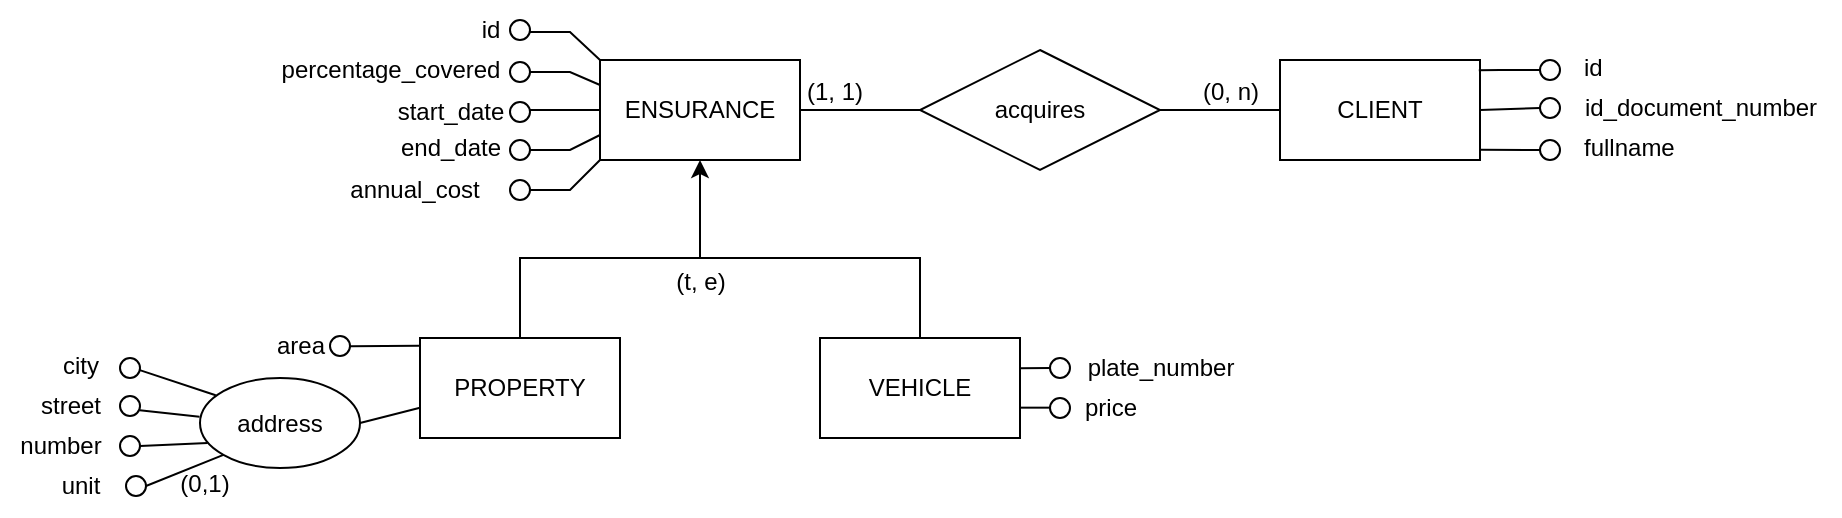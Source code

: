 <mxfile version="26.2.9">
  <diagram name="Page-1" id="vHG7mOKKZMKuYX-PGG-n">
    <mxGraphModel dx="984" dy="615" grid="1" gridSize="10" guides="1" tooltips="1" connect="1" arrows="1" fold="1" page="1" pageScale="1" pageWidth="1100" pageHeight="850" math="0" shadow="0">
      <root>
        <mxCell id="0" />
        <mxCell id="1" parent="0" />
        <mxCell id="097z2trLRk12nKmmqsXY-2" value="ENSURANCE" style="rounded=0;whiteSpace=wrap;html=1;fillColor=none;" parent="1" vertex="1">
          <mxGeometry x="390" y="341" width="100" height="50" as="geometry" />
        </mxCell>
        <mxCell id="097z2trLRk12nKmmqsXY-5" value="&lt;div&gt;acquires&lt;/div&gt;" style="shape=rhombus;perimeter=rhombusPerimeter;whiteSpace=wrap;html=1;align=center;fillColor=none;" parent="1" vertex="1">
          <mxGeometry x="550" y="336" width="120" height="60" as="geometry" />
        </mxCell>
        <mxCell id="097z2trLRk12nKmmqsXY-6" value="" style="endArrow=none;html=1;rounded=0;entryX=0;entryY=0.5;entryDx=0;entryDy=0;exitX=1;exitY=0.5;exitDx=0;exitDy=0;" parent="1" source="097z2trLRk12nKmmqsXY-2" target="097z2trLRk12nKmmqsXY-5" edge="1">
          <mxGeometry width="50" height="50" relative="1" as="geometry">
            <mxPoint x="590" y="450" as="sourcePoint" />
            <mxPoint x="640" y="400" as="targetPoint" />
          </mxGeometry>
        </mxCell>
        <mxCell id="097z2trLRk12nKmmqsXY-7" value="" style="endArrow=none;html=1;rounded=0;exitX=1;exitY=0.5;exitDx=0;exitDy=0;entryX=0;entryY=0.5;entryDx=0;entryDy=0;" parent="1" edge="1" target="097z2trLRk12nKmmqsXY-31" source="097z2trLRk12nKmmqsXY-5">
          <mxGeometry width="50" height="50" relative="1" as="geometry">
            <mxPoint x="660" y="365.68" as="sourcePoint" />
            <mxPoint x="731.1" y="366.33" as="targetPoint" />
          </mxGeometry>
        </mxCell>
        <mxCell id="097z2trLRk12nKmmqsXY-9" value="" style="ellipse;whiteSpace=wrap;html=1;aspect=fixed;" parent="1" vertex="1">
          <mxGeometry x="345" y="342" width="10" height="10" as="geometry" />
        </mxCell>
        <mxCell id="097z2trLRk12nKmmqsXY-10" value="" style="endArrow=none;html=1;rounded=0;exitX=1;exitY=0.5;exitDx=0;exitDy=0;entryX=0;entryY=0.25;entryDx=0;entryDy=0;" parent="1" source="097z2trLRk12nKmmqsXY-9" target="097z2trLRk12nKmmqsXY-2" edge="1">
          <mxGeometry width="50" height="50" relative="1" as="geometry">
            <mxPoint x="330" y="381" as="sourcePoint" />
            <mxPoint x="378" y="351" as="targetPoint" />
            <Array as="points">
              <mxPoint x="375" y="347" />
            </Array>
          </mxGeometry>
        </mxCell>
        <mxCell id="097z2trLRk12nKmmqsXY-11" value="percentage_covered" style="text;html=1;align=center;verticalAlign=middle;resizable=0;points=[];autosize=1;strokeColor=none;fillColor=none;" parent="1" vertex="1">
          <mxGeometry x="220" y="331" width="130" height="30" as="geometry" />
        </mxCell>
        <mxCell id="097z2trLRk12nKmmqsXY-13" value="" style="endArrow=none;html=1;rounded=0;exitX=1;exitY=0.5;exitDx=0;exitDy=0;entryX=0;entryY=1;entryDx=0;entryDy=0;" parent="1" target="097z2trLRk12nKmmqsXY-2" edge="1" source="MU8cIz3lWIfyx_uWMoPg-8">
          <mxGeometry width="50" height="50" relative="1" as="geometry">
            <mxPoint x="340" y="416.5" as="sourcePoint" />
            <mxPoint x="390" y="416.5" as="targetPoint" />
            <Array as="points">
              <mxPoint x="375" y="406" />
            </Array>
          </mxGeometry>
        </mxCell>
        <mxCell id="097z2trLRk12nKmmqsXY-14" value="end_date" style="text;html=1;align=center;verticalAlign=middle;resizable=0;points=[];autosize=1;strokeColor=none;fillColor=none;" parent="1" vertex="1">
          <mxGeometry x="280" y="370" width="70" height="30" as="geometry" />
        </mxCell>
        <mxCell id="097z2trLRk12nKmmqsXY-18" value="" style="ellipse;whiteSpace=wrap;html=1;aspect=fixed;" parent="1" vertex="1">
          <mxGeometry x="860" y="381" width="10" height="10" as="geometry" />
        </mxCell>
        <mxCell id="097z2trLRk12nKmmqsXY-22" value="" style="endArrow=none;html=1;rounded=0;exitX=1.003;exitY=0.897;exitDx=0;exitDy=0;entryX=0;entryY=0.5;entryDx=0;entryDy=0;exitPerimeter=0;" parent="1" source="097z2trLRk12nKmmqsXY-31" target="097z2trLRk12nKmmqsXY-18" edge="1">
          <mxGeometry width="50" height="50" relative="1" as="geometry">
            <mxPoint x="830.2" y="376" as="sourcePoint" />
            <mxPoint x="880.2" y="386.5" as="targetPoint" />
          </mxGeometry>
        </mxCell>
        <mxCell id="097z2trLRk12nKmmqsXY-30" value="" style="endArrow=none;html=1;rounded=0;exitX=1;exitY=0.5;exitDx=0;exitDy=0;entryX=0;entryY=0.5;entryDx=0;entryDy=0;" parent="1" source="097z2trLRk12nKmmqsXY-31" target="097z2trLRk12nKmmqsXY-32" edge="1">
          <mxGeometry width="50" height="50" relative="1" as="geometry">
            <mxPoint x="830" y="367" as="sourcePoint" />
            <mxPoint x="880.2" y="366.5" as="targetPoint" />
          </mxGeometry>
        </mxCell>
        <mxCell id="097z2trLRk12nKmmqsXY-31" value="CLIENT" style="rounded=0;whiteSpace=wrap;html=1;fillColor=none;" parent="1" vertex="1">
          <mxGeometry x="730" y="341" width="100" height="50" as="geometry" />
        </mxCell>
        <mxCell id="097z2trLRk12nKmmqsXY-32" value="" style="ellipse;whiteSpace=wrap;html=1;aspect=fixed;fillColor=light-dark(#FFFFFF,#FFFFFF);" parent="1" vertex="1">
          <mxGeometry x="860" y="360" width="10" height="10" as="geometry" />
        </mxCell>
        <mxCell id="097z2trLRk12nKmmqsXY-35" value="id" style="text;html=1;align=left;verticalAlign=middle;resizable=0;points=[];autosize=1;strokeColor=none;fillColor=none;" parent="1" vertex="1">
          <mxGeometry x="880" y="330" width="30" height="30" as="geometry" />
        </mxCell>
        <mxCell id="OTOVHvQYVz1heglmI_JG-1" value="fullname" style="text;html=1;align=left;verticalAlign=middle;resizable=0;points=[];autosize=1;strokeColor=none;fillColor=none;" parent="1" vertex="1">
          <mxGeometry x="880" y="370" width="70" height="30" as="geometry" />
        </mxCell>
        <mxCell id="OTOVHvQYVz1heglmI_JG-6" value="" style="endArrow=none;html=1;rounded=0;exitX=0.994;exitY=0.103;exitDx=0;exitDy=0;exitPerimeter=0;entryX=0;entryY=0.5;entryDx=0;entryDy=0;" parent="1" source="097z2trLRk12nKmmqsXY-31" target="OTOVHvQYVz1heglmI_JG-8" edge="1">
          <mxGeometry width="50" height="50" relative="1" as="geometry">
            <mxPoint x="830" y="353.25" as="sourcePoint" />
            <mxPoint x="880.2" y="335.5" as="targetPoint" />
            <Array as="points">
              <mxPoint x="840" y="346" />
            </Array>
          </mxGeometry>
        </mxCell>
        <mxCell id="OTOVHvQYVz1heglmI_JG-7" value="" style="ellipse;whiteSpace=wrap;html=1;aspect=fixed;fillColor=none;" parent="1" vertex="1">
          <mxGeometry x="345" y="362" width="10" height="10" as="geometry" />
        </mxCell>
        <mxCell id="OTOVHvQYVz1heglmI_JG-8" value="" style="ellipse;whiteSpace=wrap;html=1;aspect=fixed;fillColor=light-dark(#FFFFFF,#FEF8FF);" parent="1" vertex="1">
          <mxGeometry x="860" y="341" width="10" height="10" as="geometry" />
        </mxCell>
        <mxCell id="OTOVHvQYVz1heglmI_JG-9" value="id_document_number" style="text;html=1;align=center;verticalAlign=middle;resizable=0;points=[];autosize=1;strokeColor=none;fillColor=none;" parent="1" vertex="1">
          <mxGeometry x="870" y="350" width="140" height="30" as="geometry" />
        </mxCell>
        <mxCell id="OTOVHvQYVz1heglmI_JG-10" value="(1, 1)" style="text;html=1;align=center;verticalAlign=middle;resizable=0;points=[];autosize=1;strokeColor=none;fillColor=none;" parent="1" vertex="1">
          <mxGeometry x="482" y="342" width="50" height="30" as="geometry" />
        </mxCell>
        <mxCell id="OTOVHvQYVz1heglmI_JG-11" value="(0, n)" style="text;html=1;align=center;verticalAlign=middle;resizable=0;points=[];autosize=1;strokeColor=none;fillColor=none;" parent="1" vertex="1">
          <mxGeometry x="680" y="342" width="50" height="30" as="geometry" />
        </mxCell>
        <mxCell id="OTOVHvQYVz1heglmI_JG-12" value="" style="endArrow=none;html=1;rounded=0;exitX=0.989;exitY=0.604;exitDx=0;exitDy=0;entryX=0;entryY=0;entryDx=0;entryDy=0;exitPerimeter=0;" parent="1" source="OTOVHvQYVz1heglmI_JG-13" target="097z2trLRk12nKmmqsXY-2" edge="1">
          <mxGeometry width="50" height="50" relative="1" as="geometry">
            <mxPoint x="330" y="342" as="sourcePoint" />
            <mxPoint x="380" y="361" as="targetPoint" />
            <Array as="points">
              <mxPoint x="375" y="327" />
            </Array>
          </mxGeometry>
        </mxCell>
        <mxCell id="OTOVHvQYVz1heglmI_JG-13" value="" style="ellipse;whiteSpace=wrap;html=1;aspect=fixed;fillColor=light-dark(#FFFFFF,#FEF8FF);" parent="1" vertex="1">
          <mxGeometry x="345" y="321" width="10" height="10" as="geometry" />
        </mxCell>
        <mxCell id="OTOVHvQYVz1heglmI_JG-14" value="id" style="text;html=1;align=center;verticalAlign=middle;resizable=0;points=[];autosize=1;strokeColor=none;fillColor=none;" parent="1" vertex="1">
          <mxGeometry x="320" y="311" width="30" height="30" as="geometry" />
        </mxCell>
        <mxCell id="MU8cIz3lWIfyx_uWMoPg-1" value="" style="endArrow=none;html=1;rounded=0;entryX=0;entryY=0.5;entryDx=0;entryDy=0;" parent="1" target="097z2trLRk12nKmmqsXY-2" edge="1">
          <mxGeometry width="50" height="50" relative="1" as="geometry">
            <mxPoint x="355" y="366" as="sourcePoint" />
            <mxPoint x="385" y="366" as="targetPoint" />
          </mxGeometry>
        </mxCell>
        <mxCell id="MU8cIz3lWIfyx_uWMoPg-2" value="" style="endArrow=none;html=1;rounded=0;exitX=1;exitY=0.5;exitDx=0;exitDy=0;entryX=0;entryY=0.75;entryDx=0;entryDy=0;" parent="1" target="097z2trLRk12nKmmqsXY-2" edge="1" source="MU8cIz3lWIfyx_uWMoPg-4">
          <mxGeometry width="50" height="50" relative="1" as="geometry">
            <mxPoint x="340" y="396" as="sourcePoint" />
            <mxPoint x="390" y="396" as="targetPoint" />
            <Array as="points">
              <mxPoint x="375" y="386" />
            </Array>
          </mxGeometry>
        </mxCell>
        <mxCell id="MU8cIz3lWIfyx_uWMoPg-3" value="annual_cost" style="text;html=1;align=center;verticalAlign=middle;resizable=0;points=[];autosize=1;strokeColor=none;fillColor=none;" parent="1" vertex="1">
          <mxGeometry x="252" y="391" width="90" height="30" as="geometry" />
        </mxCell>
        <mxCell id="MU8cIz3lWIfyx_uWMoPg-4" value="" style="ellipse;whiteSpace=wrap;html=1;aspect=fixed;fillColor=none;" parent="1" vertex="1">
          <mxGeometry x="345" y="381" width="10" height="10" as="geometry" />
        </mxCell>
        <mxCell id="MU8cIz3lWIfyx_uWMoPg-7" value="start_date" style="text;html=1;align=center;verticalAlign=middle;resizable=0;points=[];autosize=1;strokeColor=none;fillColor=none;" parent="1" vertex="1">
          <mxGeometry x="275" y="352" width="80" height="30" as="geometry" />
        </mxCell>
        <mxCell id="MU8cIz3lWIfyx_uWMoPg-8" value="" style="ellipse;whiteSpace=wrap;html=1;aspect=fixed;fillColor=none;" parent="1" vertex="1">
          <mxGeometry x="345" y="401" width="10" height="10" as="geometry" />
        </mxCell>
        <mxCell id="kLFslPT9Bzds9HNfnhZh-4" value="VEHICLE" style="rounded=0;whiteSpace=wrap;html=1;fillColor=none;" vertex="1" parent="1">
          <mxGeometry x="500" y="480" width="100" height="50" as="geometry" />
        </mxCell>
        <mxCell id="kLFslPT9Bzds9HNfnhZh-5" value="PROPERTY" style="rounded=0;whiteSpace=wrap;html=1;fillColor=none;" vertex="1" parent="1">
          <mxGeometry x="300" y="480" width="100" height="50" as="geometry" />
        </mxCell>
        <mxCell id="kLFslPT9Bzds9HNfnhZh-6" value="" style="endArrow=none;html=1;rounded=0;entryX=0.5;entryY=0;entryDx=0;entryDy=0;exitX=0.5;exitY=0;exitDx=0;exitDy=0;" edge="1" parent="1" source="kLFslPT9Bzds9HNfnhZh-5" target="kLFslPT9Bzds9HNfnhZh-4">
          <mxGeometry width="50" height="50" relative="1" as="geometry">
            <mxPoint x="425" y="440" as="sourcePoint" />
            <mxPoint x="490" y="440" as="targetPoint" />
            <Array as="points">
              <mxPoint x="350" y="440" />
              <mxPoint x="550" y="440" />
            </Array>
          </mxGeometry>
        </mxCell>
        <mxCell id="kLFslPT9Bzds9HNfnhZh-7" value="" style="endArrow=classic;html=1;rounded=0;entryX=0.5;entryY=1;entryDx=0;entryDy=0;" edge="1" parent="1" target="097z2trLRk12nKmmqsXY-2">
          <mxGeometry width="50" height="50" relative="1" as="geometry">
            <mxPoint x="440" y="440" as="sourcePoint" />
            <mxPoint x="510" y="460" as="targetPoint" />
          </mxGeometry>
        </mxCell>
        <mxCell id="kLFslPT9Bzds9HNfnhZh-8" value="plate_number" style="text;html=1;align=center;verticalAlign=middle;resizable=0;points=[];autosize=1;strokeColor=none;fillColor=none;" vertex="1" parent="1">
          <mxGeometry x="620" y="480" width="100" height="30" as="geometry" />
        </mxCell>
        <mxCell id="kLFslPT9Bzds9HNfnhZh-9" value="price" style="text;html=1;align=center;verticalAlign=middle;resizable=0;points=[];autosize=1;strokeColor=none;fillColor=none;" vertex="1" parent="1">
          <mxGeometry x="620" y="500" width="50" height="30" as="geometry" />
        </mxCell>
        <mxCell id="kLFslPT9Bzds9HNfnhZh-10" value="" style="ellipse;whiteSpace=wrap;html=1;aspect=fixed;fillColor=light-dark(#FFFFFF,#FEF8FF);" vertex="1" parent="1">
          <mxGeometry x="615" y="490" width="10" height="10" as="geometry" />
        </mxCell>
        <mxCell id="kLFslPT9Bzds9HNfnhZh-11" value="" style="ellipse;whiteSpace=wrap;html=1;aspect=fixed;" vertex="1" parent="1">
          <mxGeometry x="615" y="510" width="10" height="10" as="geometry" />
        </mxCell>
        <mxCell id="kLFslPT9Bzds9HNfnhZh-12" value="" style="endArrow=none;html=1;rounded=0;entryX=0;entryY=0.5;entryDx=0;entryDy=0;exitX=0.996;exitY=0.302;exitDx=0;exitDy=0;exitPerimeter=0;" edge="1" parent="1" source="kLFslPT9Bzds9HNfnhZh-4" target="kLFslPT9Bzds9HNfnhZh-10">
          <mxGeometry width="50" height="50" relative="1" as="geometry">
            <mxPoint x="360" y="490" as="sourcePoint" />
            <mxPoint x="560" y="490" as="targetPoint" />
            <Array as="points" />
          </mxGeometry>
        </mxCell>
        <mxCell id="kLFslPT9Bzds9HNfnhZh-13" value="" style="endArrow=none;html=1;rounded=0;entryX=0;entryY=0.5;entryDx=0;entryDy=0;exitX=0.996;exitY=0.302;exitDx=0;exitDy=0;exitPerimeter=0;" edge="1" parent="1">
          <mxGeometry width="50" height="50" relative="1" as="geometry">
            <mxPoint x="600" y="514.83" as="sourcePoint" />
            <mxPoint x="615" y="514.83" as="targetPoint" />
            <Array as="points" />
          </mxGeometry>
        </mxCell>
        <mxCell id="kLFslPT9Bzds9HNfnhZh-14" value="" style="endArrow=none;html=1;rounded=0;exitX=-0.004;exitY=0.102;exitDx=0;exitDy=0;exitPerimeter=0;entryX=0.989;entryY=0.627;entryDx=0;entryDy=0;entryPerimeter=0;" edge="1" parent="1">
          <mxGeometry width="50" height="50" relative="1" as="geometry">
            <mxPoint x="299.71" y="483.9" as="sourcePoint" />
            <mxPoint x="265.0" y="484.07" as="targetPoint" />
            <Array as="points" />
          </mxGeometry>
        </mxCell>
        <mxCell id="kLFslPT9Bzds9HNfnhZh-15" value="" style="ellipse;whiteSpace=wrap;html=1;aspect=fixed;fillColor=none;" vertex="1" parent="1">
          <mxGeometry x="255" y="479" width="10" height="10" as="geometry" />
        </mxCell>
        <mxCell id="kLFslPT9Bzds9HNfnhZh-16" value="area" style="text;html=1;align=center;verticalAlign=middle;resizable=0;points=[];autosize=1;strokeColor=none;fillColor=none;" vertex="1" parent="1">
          <mxGeometry x="215" y="469" width="50" height="30" as="geometry" />
        </mxCell>
        <mxCell id="kLFslPT9Bzds9HNfnhZh-17" value="address" style="ellipse;whiteSpace=wrap;html=1;fillColor=none;" vertex="1" parent="1">
          <mxGeometry x="190" y="500" width="80" height="45" as="geometry" />
        </mxCell>
        <mxCell id="kLFslPT9Bzds9HNfnhZh-18" value="" style="ellipse;whiteSpace=wrap;html=1;aspect=fixed;" vertex="1" parent="1">
          <mxGeometry x="150" y="509" width="10" height="10" as="geometry" />
        </mxCell>
        <mxCell id="kLFslPT9Bzds9HNfnhZh-19" value="" style="endArrow=none;html=1;rounded=0;exitX=0.985;exitY=0.713;exitDx=0;exitDy=0;exitPerimeter=0;entryX=-0.003;entryY=0.431;entryDx=0;entryDy=0;entryPerimeter=0;" edge="1" parent="1" source="kLFslPT9Bzds9HNfnhZh-18" target="kLFslPT9Bzds9HNfnhZh-17">
          <mxGeometry width="50" height="50" relative="1" as="geometry">
            <mxPoint x="160" y="529" as="sourcePoint" />
            <mxPoint x="210" y="521.5" as="targetPoint" />
          </mxGeometry>
        </mxCell>
        <mxCell id="kLFslPT9Bzds9HNfnhZh-20" value="street" style="text;html=1;align=center;verticalAlign=middle;resizable=0;points=[];autosize=1;strokeColor=none;fillColor=none;" vertex="1" parent="1">
          <mxGeometry x="100" y="499" width="50" height="30" as="geometry" />
        </mxCell>
        <mxCell id="kLFslPT9Bzds9HNfnhZh-21" value="" style="endArrow=none;html=1;rounded=0;exitX=1;exitY=0.5;exitDx=0;exitDy=0;entryX=0.048;entryY=0.723;entryDx=0;entryDy=0;entryPerimeter=0;" edge="1" parent="1" target="kLFslPT9Bzds9HNfnhZh-17">
          <mxGeometry width="50" height="50" relative="1" as="geometry">
            <mxPoint x="160" y="534" as="sourcePoint" />
            <mxPoint x="213.84" y="532.165" as="targetPoint" />
          </mxGeometry>
        </mxCell>
        <mxCell id="kLFslPT9Bzds9HNfnhZh-22" value="number" style="text;html=1;align=center;verticalAlign=middle;resizable=0;points=[];autosize=1;strokeColor=none;fillColor=none;" vertex="1" parent="1">
          <mxGeometry x="90" y="519" width="60" height="30" as="geometry" />
        </mxCell>
        <mxCell id="kLFslPT9Bzds9HNfnhZh-23" value="" style="ellipse;whiteSpace=wrap;html=1;aspect=fixed;fillColor=none;" vertex="1" parent="1">
          <mxGeometry x="150" y="529" width="10" height="10" as="geometry" />
        </mxCell>
        <mxCell id="kLFslPT9Bzds9HNfnhZh-24" value="" style="endArrow=none;html=1;rounded=0;exitX=0.989;exitY=0.604;exitDx=0;exitDy=0;entryX=0.098;entryY=0.191;entryDx=0;entryDy=0;exitPerimeter=0;entryPerimeter=0;" edge="1" parent="1" source="kLFslPT9Bzds9HNfnhZh-25" target="kLFslPT9Bzds9HNfnhZh-17">
          <mxGeometry width="50" height="50" relative="1" as="geometry">
            <mxPoint x="160" y="490" as="sourcePoint" />
            <mxPoint x="214.96" y="509.62" as="targetPoint" />
          </mxGeometry>
        </mxCell>
        <mxCell id="kLFslPT9Bzds9HNfnhZh-25" value="" style="ellipse;whiteSpace=wrap;html=1;aspect=fixed;fillColor=default;" vertex="1" parent="1">
          <mxGeometry x="150" y="490" width="10" height="10" as="geometry" />
        </mxCell>
        <mxCell id="kLFslPT9Bzds9HNfnhZh-26" value="city" style="text;html=1;align=center;verticalAlign=middle;resizable=0;points=[];autosize=1;strokeColor=none;fillColor=none;" vertex="1" parent="1">
          <mxGeometry x="110" y="479" width="40" height="30" as="geometry" />
        </mxCell>
        <mxCell id="kLFslPT9Bzds9HNfnhZh-27" value="" style="endArrow=none;html=1;rounded=0;exitX=1;exitY=0.5;exitDx=0;exitDy=0;entryX=0;entryY=0.5;entryDx=0;entryDy=0;" edge="1" parent="1" source="kLFslPT9Bzds9HNfnhZh-17">
          <mxGeometry width="50" height="50" relative="1" as="geometry">
            <mxPoint x="250" y="514.89" as="sourcePoint" />
            <mxPoint x="300" y="514.89" as="targetPoint" />
          </mxGeometry>
        </mxCell>
        <mxCell id="kLFslPT9Bzds9HNfnhZh-28" value="" style="endArrow=none;html=1;rounded=0;exitX=1;exitY=0.5;exitDx=0;exitDy=0;entryX=0;entryY=1;entryDx=0;entryDy=0;" edge="1" parent="1" target="kLFslPT9Bzds9HNfnhZh-17">
          <mxGeometry width="50" height="50" relative="1" as="geometry">
            <mxPoint x="163" y="554" as="sourcePoint" />
            <mxPoint x="221.611" y="537.351" as="targetPoint" />
          </mxGeometry>
        </mxCell>
        <mxCell id="kLFslPT9Bzds9HNfnhZh-29" value="unit" style="text;html=1;align=center;verticalAlign=middle;resizable=0;points=[];autosize=1;strokeColor=none;fillColor=none;" vertex="1" parent="1">
          <mxGeometry x="110" y="539" width="40" height="30" as="geometry" />
        </mxCell>
        <mxCell id="kLFslPT9Bzds9HNfnhZh-30" value="" style="ellipse;whiteSpace=wrap;html=1;aspect=fixed;fillColor=none;" vertex="1" parent="1">
          <mxGeometry x="153" y="549" width="10" height="10" as="geometry" />
        </mxCell>
        <mxCell id="kLFslPT9Bzds9HNfnhZh-31" value="(0,1)" style="text;html=1;align=center;verticalAlign=middle;resizable=0;points=[];autosize=1;strokeColor=none;fillColor=none;" vertex="1" parent="1">
          <mxGeometry x="167" y="538" width="50" height="30" as="geometry" />
        </mxCell>
        <mxCell id="kLFslPT9Bzds9HNfnhZh-32" value="(t, e)" style="text;html=1;align=center;verticalAlign=middle;resizable=0;points=[];autosize=1;strokeColor=none;fillColor=none;" vertex="1" parent="1">
          <mxGeometry x="415" y="437" width="50" height="30" as="geometry" />
        </mxCell>
      </root>
    </mxGraphModel>
  </diagram>
</mxfile>
